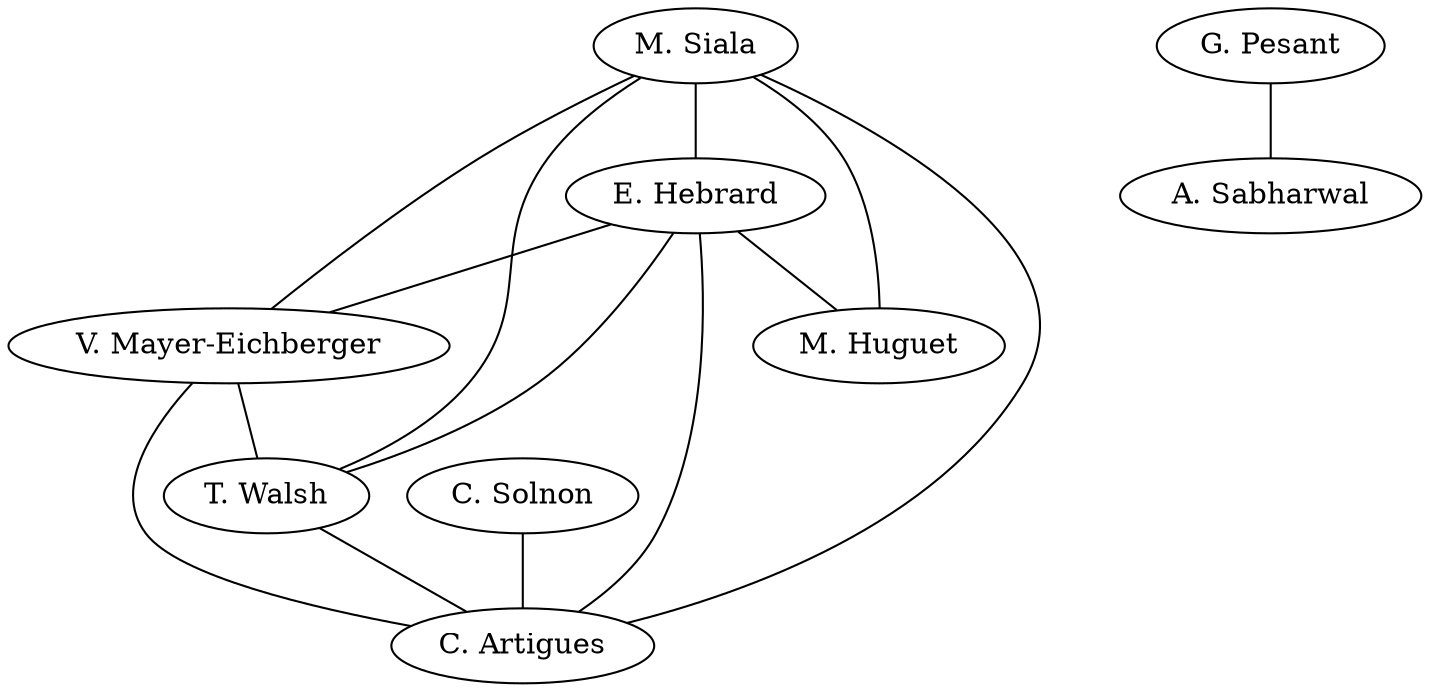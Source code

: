 strict graph coauth {
a35 [label="V. Mayer-Eichberger"]
a42 [label="A. Sabharwal"]
a12 [label="E. Hebrard"]
a5 [label="C. Solnon"]
a11 [label="M. Siala"]
a13 [label="M. Huguet"]
a40 [label="G. Pesant"]
a36 [label="T. Walsh"]
a8 [label="C. Artigues"]
  a12 -- a13 [weight=2]
   a11 -- a12 [weight=3]
   a11 -- a13 [weight=2]
   a40 -- a42 [weight=2]
   a12 -- a8 [weight=1]
   a12 -- a36 [weight=1]
   a12 -- a35 [weight=1]
   a11 -- a8 [weight=1]
   a11 -- a36 [weight=1]
   a11 -- a35 [weight=1]
   a36 -- a8 [weight=1]
   a35 -- a8 [weight=1]
   a35 -- a36 [weight=2]
   a5 -- a8 [weight=1]
 }
